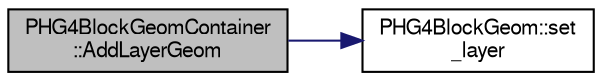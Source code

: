 digraph "PHG4BlockGeomContainer::AddLayerGeom"
{
  bgcolor="transparent";
  edge [fontname="FreeSans",fontsize="10",labelfontname="FreeSans",labelfontsize="10"];
  node [fontname="FreeSans",fontsize="10",shape=record];
  rankdir="LR";
  Node1 [label="PHG4BlockGeomContainer\l::AddLayerGeom",height=0.2,width=0.4,color="black", fillcolor="grey75", style="filled" fontcolor="black"];
  Node1 -> Node2 [color="midnightblue",fontsize="10",style="solid",fontname="FreeSans"];
  Node2 [label="PHG4BlockGeom::set\l_layer",height=0.2,width=0.4,color="black",URL="$df/d82/classPHG4BlockGeom.html#a5c1d6dceab925b27f4a0e753d8e714c0"];
}

